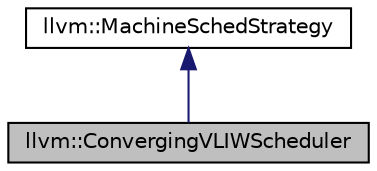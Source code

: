 digraph "llvm::ConvergingVLIWScheduler"
{
 // LATEX_PDF_SIZE
  bgcolor="transparent";
  edge [fontname="Helvetica",fontsize="10",labelfontname="Helvetica",labelfontsize="10"];
  node [fontname="Helvetica",fontsize="10",shape="box"];
  Node1 [label="llvm::ConvergingVLIWScheduler",height=0.2,width=0.4,color="black", fillcolor="grey75", style="filled", fontcolor="black",tooltip="ConvergingVLIWScheduler shrinks the unscheduled zone using heuristics to balance the schedule."];
  Node2 -> Node1 [dir="back",color="midnightblue",fontsize="10",style="solid",fontname="Helvetica"];
  Node2 [label="llvm::MachineSchedStrategy",height=0.2,width=0.4,color="black",URL="$classllvm_1_1MachineSchedStrategy.html",tooltip="MachineSchedStrategy - Interface to the scheduling algorithm used by ScheduleDAGMI."];
}
